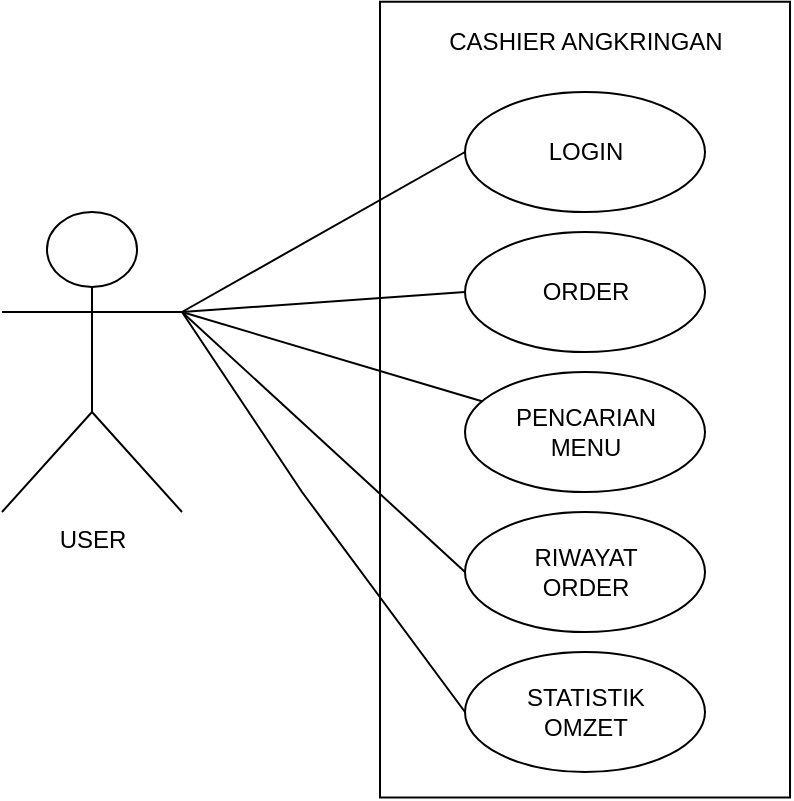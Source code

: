 <mxfile version="24.7.6">
  <diagram name="Halaman-1" id="5nGwywaSWKXZqOQTzC-v">
    <mxGraphModel dx="880" dy="468" grid="1" gridSize="10" guides="1" tooltips="1" connect="1" arrows="1" fold="1" page="1" pageScale="1" pageWidth="827" pageHeight="1169" math="0" shadow="0">
      <root>
        <mxCell id="0" />
        <mxCell id="1" parent="0" />
        <mxCell id="xdf3shguOyV5-pTlWLsu-1" value="" style="rounded=0;whiteSpace=wrap;html=1;rotation=90;" vertex="1" parent="1">
          <mxGeometry x="222.57" y="191.31" width="397.88" height="205" as="geometry" />
        </mxCell>
        <mxCell id="xdf3shguOyV5-pTlWLsu-3" value="ORDER" style="ellipse;whiteSpace=wrap;html=1;" vertex="1" parent="1">
          <mxGeometry x="361.51" y="210" width="120" height="60" as="geometry" />
        </mxCell>
        <mxCell id="xdf3shguOyV5-pTlWLsu-4" value="PENCARIAN&lt;div&gt;MENU&lt;/div&gt;" style="ellipse;whiteSpace=wrap;html=1;" vertex="1" parent="1">
          <mxGeometry x="361.5" y="280" width="120" height="60" as="geometry" />
        </mxCell>
        <mxCell id="xdf3shguOyV5-pTlWLsu-5" value="RIWAYAT&lt;div&gt;ORDER&lt;/div&gt;" style="ellipse;whiteSpace=wrap;html=1;" vertex="1" parent="1">
          <mxGeometry x="361.5" y="350" width="120" height="60" as="geometry" />
        </mxCell>
        <mxCell id="xdf3shguOyV5-pTlWLsu-6" value="STATISTIK&lt;div&gt;OMZET&lt;/div&gt;" style="ellipse;whiteSpace=wrap;html=1;" vertex="1" parent="1">
          <mxGeometry x="361.5" y="420" width="120" height="60" as="geometry" />
        </mxCell>
        <mxCell id="xdf3shguOyV5-pTlWLsu-8" value="CASHIER ANGKRINGAN" style="text;html=1;align=center;verticalAlign=middle;whiteSpace=wrap;rounded=0;" vertex="1" parent="1">
          <mxGeometry x="343.51" y="100" width="156" height="30" as="geometry" />
        </mxCell>
        <mxCell id="xdf3shguOyV5-pTlWLsu-9" value="USER" style="shape=umlActor;verticalLabelPosition=bottom;verticalAlign=top;html=1;outlineConnect=0;" vertex="1" parent="1">
          <mxGeometry x="130" y="200" width="90" height="150" as="geometry" />
        </mxCell>
        <mxCell id="xdf3shguOyV5-pTlWLsu-13" value="" style="endArrow=none;html=1;rounded=0;entryX=0;entryY=0.5;entryDx=0;entryDy=0;" edge="1" parent="1" target="xdf3shguOyV5-pTlWLsu-3">
          <mxGeometry width="50" height="50" relative="1" as="geometry">
            <mxPoint x="220" y="250" as="sourcePoint" />
            <mxPoint x="270" y="200" as="targetPoint" />
            <Array as="points" />
          </mxGeometry>
        </mxCell>
        <mxCell id="xdf3shguOyV5-pTlWLsu-14" value="" style="endArrow=none;html=1;rounded=0;" edge="1" parent="1" target="xdf3shguOyV5-pTlWLsu-4">
          <mxGeometry width="50" height="50" relative="1" as="geometry">
            <mxPoint x="220" y="250" as="sourcePoint" />
            <mxPoint x="371" y="170" as="targetPoint" />
          </mxGeometry>
        </mxCell>
        <mxCell id="xdf3shguOyV5-pTlWLsu-15" value="" style="endArrow=none;html=1;rounded=0;entryX=0;entryY=0.5;entryDx=0;entryDy=0;" edge="1" parent="1" target="xdf3shguOyV5-pTlWLsu-5">
          <mxGeometry width="50" height="50" relative="1" as="geometry">
            <mxPoint x="220" y="250" as="sourcePoint" />
            <mxPoint x="270" y="200" as="targetPoint" />
          </mxGeometry>
        </mxCell>
        <mxCell id="xdf3shguOyV5-pTlWLsu-16" value="" style="endArrow=none;html=1;rounded=0;entryX=0;entryY=0.5;entryDx=0;entryDy=0;" edge="1" parent="1" target="xdf3shguOyV5-pTlWLsu-6">
          <mxGeometry width="50" height="50" relative="1" as="geometry">
            <mxPoint x="220" y="250" as="sourcePoint" />
            <mxPoint x="270" y="200" as="targetPoint" />
            <Array as="points">
              <mxPoint x="280" y="340" />
            </Array>
          </mxGeometry>
        </mxCell>
        <mxCell id="xdf3shguOyV5-pTlWLsu-18" value="LOGIN" style="ellipse;whiteSpace=wrap;html=1;" vertex="1" parent="1">
          <mxGeometry x="361.5" y="140" width="120" height="60" as="geometry" />
        </mxCell>
        <mxCell id="xdf3shguOyV5-pTlWLsu-19" value="" style="endArrow=none;html=1;rounded=0;entryX=0;entryY=0.5;entryDx=0;entryDy=0;" edge="1" parent="1" target="xdf3shguOyV5-pTlWLsu-18">
          <mxGeometry width="50" height="50" relative="1" as="geometry">
            <mxPoint x="220" y="250" as="sourcePoint" />
            <mxPoint x="270" y="200" as="targetPoint" />
          </mxGeometry>
        </mxCell>
      </root>
    </mxGraphModel>
  </diagram>
</mxfile>

